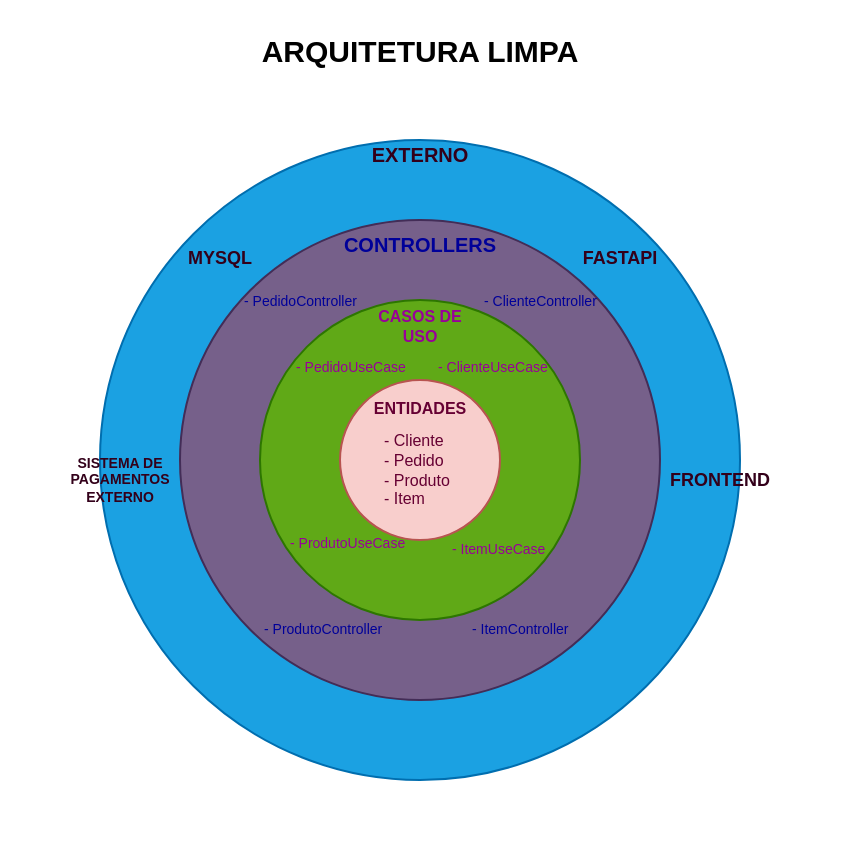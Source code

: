 <mxfile version="24.7.4">
  <diagram name="Página-1" id="8ZUKXMK9mpDazKkY_s5a">
    <mxGraphModel dx="989" dy="532" grid="1" gridSize="10" guides="1" tooltips="1" connect="1" arrows="1" fold="1" page="1" pageScale="1" pageWidth="827" pageHeight="1169" math="0" shadow="0">
      <root>
        <mxCell id="0" />
        <mxCell id="1" parent="0" />
        <mxCell id="begRXEMkJyjZkk7tspiW-2" value="" style="whiteSpace=wrap;html=1;aspect=fixed;strokeColor=none;" vertex="1" parent="1">
          <mxGeometry x="190" y="50" width="420" height="420" as="geometry" />
        </mxCell>
        <mxCell id="jDhF3T_VCNA87nLUEaiQ-18" value="" style="ellipse;whiteSpace=wrap;html=1;aspect=fixed;fillColor=#1ba1e2;fontColor=#ffffff;strokeColor=#006EAF;" parent="1" vertex="1">
          <mxGeometry x="240" y="120" width="320" height="320" as="geometry" />
        </mxCell>
        <mxCell id="jDhF3T_VCNA87nLUEaiQ-5" value="" style="ellipse;whiteSpace=wrap;html=1;aspect=fixed;fillColor=#76608a;fontColor=#ffffff;strokeColor=#432D57;" parent="1" vertex="1">
          <mxGeometry x="280" y="160" width="240" height="240" as="geometry" />
        </mxCell>
        <mxCell id="jDhF3T_VCNA87nLUEaiQ-2" value="" style="ellipse;whiteSpace=wrap;html=1;aspect=fixed;fillColor=#60a917;strokeColor=#2D7600;fontColor=#ffffff;" parent="1" vertex="1">
          <mxGeometry x="320" y="200" width="160" height="160" as="geometry" />
        </mxCell>
        <mxCell id="jDhF3T_VCNA87nLUEaiQ-3" value="" style="ellipse;whiteSpace=wrap;html=1;aspect=fixed;fillColor=#f8cecc;strokeColor=#b85450;" parent="1" vertex="1">
          <mxGeometry x="360" y="240" width="80" height="80" as="geometry" />
        </mxCell>
        <mxCell id="jDhF3T_VCNA87nLUEaiQ-6" value="ENTIDADES" style="text;html=1;align=center;verticalAlign=middle;whiteSpace=wrap;rounded=0;fontSize=8;fontColor=#660033;fontStyle=1" parent="1" vertex="1">
          <mxGeometry x="380" y="249" width="40" height="10" as="geometry" />
        </mxCell>
        <mxCell id="jDhF3T_VCNA87nLUEaiQ-7" value="- Cliente&lt;div style=&quot;font-size: 8px;&quot;&gt;- Pedido&lt;/div&gt;&lt;div style=&quot;font-size: 8px;&quot;&gt;- Produto&lt;/div&gt;&lt;div style=&quot;font-size: 8px;&quot;&gt;- Item&lt;/div&gt;" style="text;html=1;align=left;verticalAlign=middle;whiteSpace=wrap;rounded=0;fontSize=8;fontColor=#660033;" parent="1" vertex="1">
          <mxGeometry x="380" y="265" width="40" height="40" as="geometry" />
        </mxCell>
        <mxCell id="jDhF3T_VCNA87nLUEaiQ-8" value="CASOS DE USO" style="text;html=1;align=center;verticalAlign=middle;whiteSpace=wrap;rounded=0;fontSize=8;fontColor=#990099;fontStyle=1" parent="1" vertex="1">
          <mxGeometry x="370" y="208" width="60" height="10" as="geometry" />
        </mxCell>
        <mxCell id="jDhF3T_VCNA87nLUEaiQ-9" value="&lt;div style=&quot;font-size: 7px;&quot;&gt;- ItemUseCase&lt;/div&gt;" style="text;html=1;align=left;verticalAlign=middle;whiteSpace=wrap;rounded=0;fontSize=7;fontColor=#990099;" parent="1" vertex="1">
          <mxGeometry x="414" y="320" width="50" height="10" as="geometry" />
        </mxCell>
        <mxCell id="jDhF3T_VCNA87nLUEaiQ-10" value="&lt;div style=&quot;font-size: 7px;&quot;&gt;- ProdutoUseCase&lt;/div&gt;" style="text;html=1;align=left;verticalAlign=middle;whiteSpace=wrap;rounded=0;fontSize=7;fontColor=#990099;" parent="1" vertex="1">
          <mxGeometry x="333" y="317" width="66" height="10" as="geometry" />
        </mxCell>
        <mxCell id="jDhF3T_VCNA87nLUEaiQ-11" value="&lt;div style=&quot;font-size: 7px;&quot;&gt;- PedidoUseCase&lt;/div&gt;" style="text;html=1;align=left;verticalAlign=middle;whiteSpace=wrap;rounded=0;fontSize=7;fontColor=#990099;" parent="1" vertex="1">
          <mxGeometry x="336" y="226" width="60" height="15" as="geometry" />
        </mxCell>
        <mxCell id="jDhF3T_VCNA87nLUEaiQ-12" value="- ClienteUseCase" style="text;html=1;align=left;verticalAlign=middle;whiteSpace=wrap;rounded=0;fontSize=7;fontColor=#990099;" parent="1" vertex="1">
          <mxGeometry x="407" y="227" width="63" height="13" as="geometry" />
        </mxCell>
        <mxCell id="jDhF3T_VCNA87nLUEaiQ-13" value="CONTROLLERS" style="text;html=1;align=center;verticalAlign=middle;whiteSpace=wrap;rounded=0;fontSize=10;fontColor=#000099;fontStyle=1" parent="1" vertex="1">
          <mxGeometry x="370" y="167" width="60" height="10" as="geometry" />
        </mxCell>
        <mxCell id="jDhF3T_VCNA87nLUEaiQ-14" value="&lt;div style=&quot;font-size: 7px;&quot;&gt;- ItemController&lt;/div&gt;" style="text;html=1;align=left;verticalAlign=middle;whiteSpace=wrap;rounded=0;fontSize=7;fontColor=#000099;" parent="1" vertex="1">
          <mxGeometry x="424" y="360" width="56" height="10" as="geometry" />
        </mxCell>
        <mxCell id="jDhF3T_VCNA87nLUEaiQ-15" value="&lt;div style=&quot;font-size: 7px;&quot;&gt;- ProdutoController&lt;/div&gt;" style="text;html=1;align=left;verticalAlign=middle;whiteSpace=wrap;rounded=0;fontSize=7;fontColor=#000099;" parent="1" vertex="1">
          <mxGeometry x="320" y="360" width="66" height="10" as="geometry" />
        </mxCell>
        <mxCell id="jDhF3T_VCNA87nLUEaiQ-16" value="&lt;div style=&quot;font-size: 7px;&quot;&gt;- PedidoController&lt;/div&gt;" style="text;html=1;align=left;verticalAlign=middle;whiteSpace=wrap;rounded=0;fontSize=7;fontColor=#000099;" parent="1" vertex="1">
          <mxGeometry x="310" y="193" width="60" height="15" as="geometry" />
        </mxCell>
        <mxCell id="jDhF3T_VCNA87nLUEaiQ-17" value="- ClienteController" style="text;html=1;align=left;verticalAlign=middle;whiteSpace=wrap;rounded=0;fontSize=7;fontColor=#000099;" parent="1" vertex="1">
          <mxGeometry x="430" y="194" width="63" height="13" as="geometry" />
        </mxCell>
        <mxCell id="jDhF3T_VCNA87nLUEaiQ-20" value="EXTERNO" style="text;html=1;align=center;verticalAlign=middle;whiteSpace=wrap;rounded=0;fontSize=10;fontColor=#33001A;fontStyle=1" parent="1" vertex="1">
          <mxGeometry x="370" y="122" width="60" height="10" as="geometry" />
        </mxCell>
        <mxCell id="jDhF3T_VCNA87nLUEaiQ-21" value="FASTAPI" style="text;html=1;align=center;verticalAlign=middle;whiteSpace=wrap;rounded=0;fontSize=9;fontColor=#33001A;fontStyle=1" parent="1" vertex="1">
          <mxGeometry x="470" y="174" width="60" height="10" as="geometry" />
        </mxCell>
        <mxCell id="jDhF3T_VCNA87nLUEaiQ-22" value="MYSQL" style="text;html=1;align=center;verticalAlign=middle;whiteSpace=wrap;rounded=0;fontSize=9;fontColor=#33001A;fontStyle=1" parent="1" vertex="1">
          <mxGeometry x="270" y="174" width="60" height="10" as="geometry" />
        </mxCell>
        <mxCell id="jDhF3T_VCNA87nLUEaiQ-23" value="SISTEMA DE PAGAMENTOS EXTERNO" style="text;html=1;align=center;verticalAlign=middle;whiteSpace=wrap;rounded=0;fontSize=7;fontColor=#33001A;fontStyle=1" parent="1" vertex="1">
          <mxGeometry x="220" y="270" width="60" height="40" as="geometry" />
        </mxCell>
        <mxCell id="jDhF3T_VCNA87nLUEaiQ-27" value="FRONTEND" style="text;html=1;align=center;verticalAlign=middle;whiteSpace=wrap;rounded=0;fontSize=9;fontColor=#33001A;fontStyle=1" parent="1" vertex="1">
          <mxGeometry x="520" y="285" width="60" height="10" as="geometry" />
        </mxCell>
        <mxCell id="1FTF5OnBXE8aimJAiKRr-7" value="ARQUITETURA LIMPA" style="text;html=1;align=center;verticalAlign=middle;whiteSpace=wrap;rounded=0;fontSize=15;fontStyle=1" parent="1" vertex="1">
          <mxGeometry x="300" y="60" width="200" height="30" as="geometry" />
        </mxCell>
      </root>
    </mxGraphModel>
  </diagram>
</mxfile>
